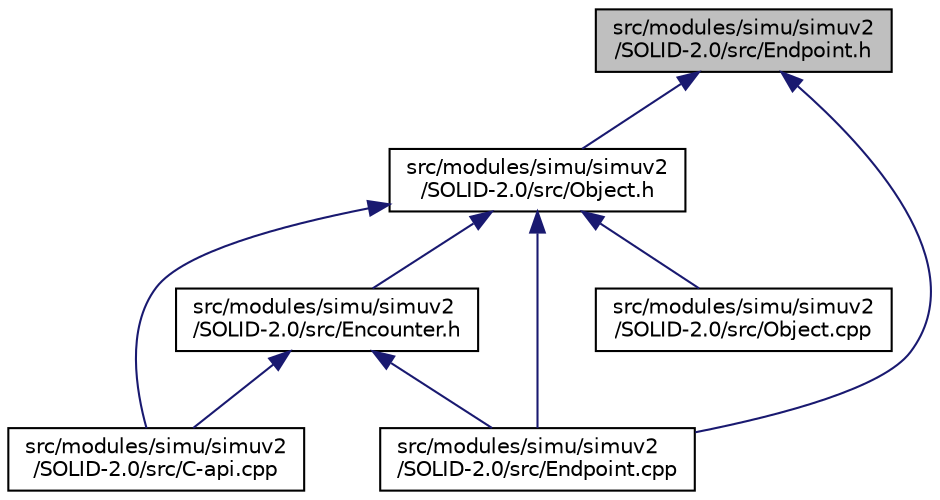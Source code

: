 digraph "src/modules/simu/simuv2/SOLID-2.0/src/Endpoint.h"
{
  edge [fontname="Helvetica",fontsize="10",labelfontname="Helvetica",labelfontsize="10"];
  node [fontname="Helvetica",fontsize="10",shape=record];
  Node1 [label="src/modules/simu/simuv2\l/SOLID-2.0/src/Endpoint.h",height=0.2,width=0.4,color="black", fillcolor="grey75", style="filled", fontcolor="black"];
  Node1 -> Node2 [dir="back",color="midnightblue",fontsize="10",style="solid",fontname="Helvetica"];
  Node2 [label="src/modules/simu/simuv2\l/SOLID-2.0/src/Object.h",height=0.2,width=0.4,color="black", fillcolor="white", style="filled",URL="$_object_8h.html"];
  Node2 -> Node3 [dir="back",color="midnightblue",fontsize="10",style="solid",fontname="Helvetica"];
  Node3 [label="src/modules/simu/simuv2\l/SOLID-2.0/src/Encounter.h",height=0.2,width=0.4,color="black", fillcolor="white", style="filled",URL="$_encounter_8h.html"];
  Node3 -> Node4 [dir="back",color="midnightblue",fontsize="10",style="solid",fontname="Helvetica"];
  Node4 [label="src/modules/simu/simuv2\l/SOLID-2.0/src/C-api.cpp",height=0.2,width=0.4,color="black", fillcolor="white", style="filled",URL="$_c-api_8cpp.html"];
  Node3 -> Node5 [dir="back",color="midnightblue",fontsize="10",style="solid",fontname="Helvetica"];
  Node5 [label="src/modules/simu/simuv2\l/SOLID-2.0/src/Endpoint.cpp",height=0.2,width=0.4,color="black", fillcolor="white", style="filled",URL="$_endpoint_8cpp.html"];
  Node2 -> Node4 [dir="back",color="midnightblue",fontsize="10",style="solid",fontname="Helvetica"];
  Node2 -> Node5 [dir="back",color="midnightblue",fontsize="10",style="solid",fontname="Helvetica"];
  Node2 -> Node6 [dir="back",color="midnightblue",fontsize="10",style="solid",fontname="Helvetica"];
  Node6 [label="src/modules/simu/simuv2\l/SOLID-2.0/src/Object.cpp",height=0.2,width=0.4,color="black", fillcolor="white", style="filled",URL="$_object_8cpp.html"];
  Node1 -> Node5 [dir="back",color="midnightblue",fontsize="10",style="solid",fontname="Helvetica"];
}

